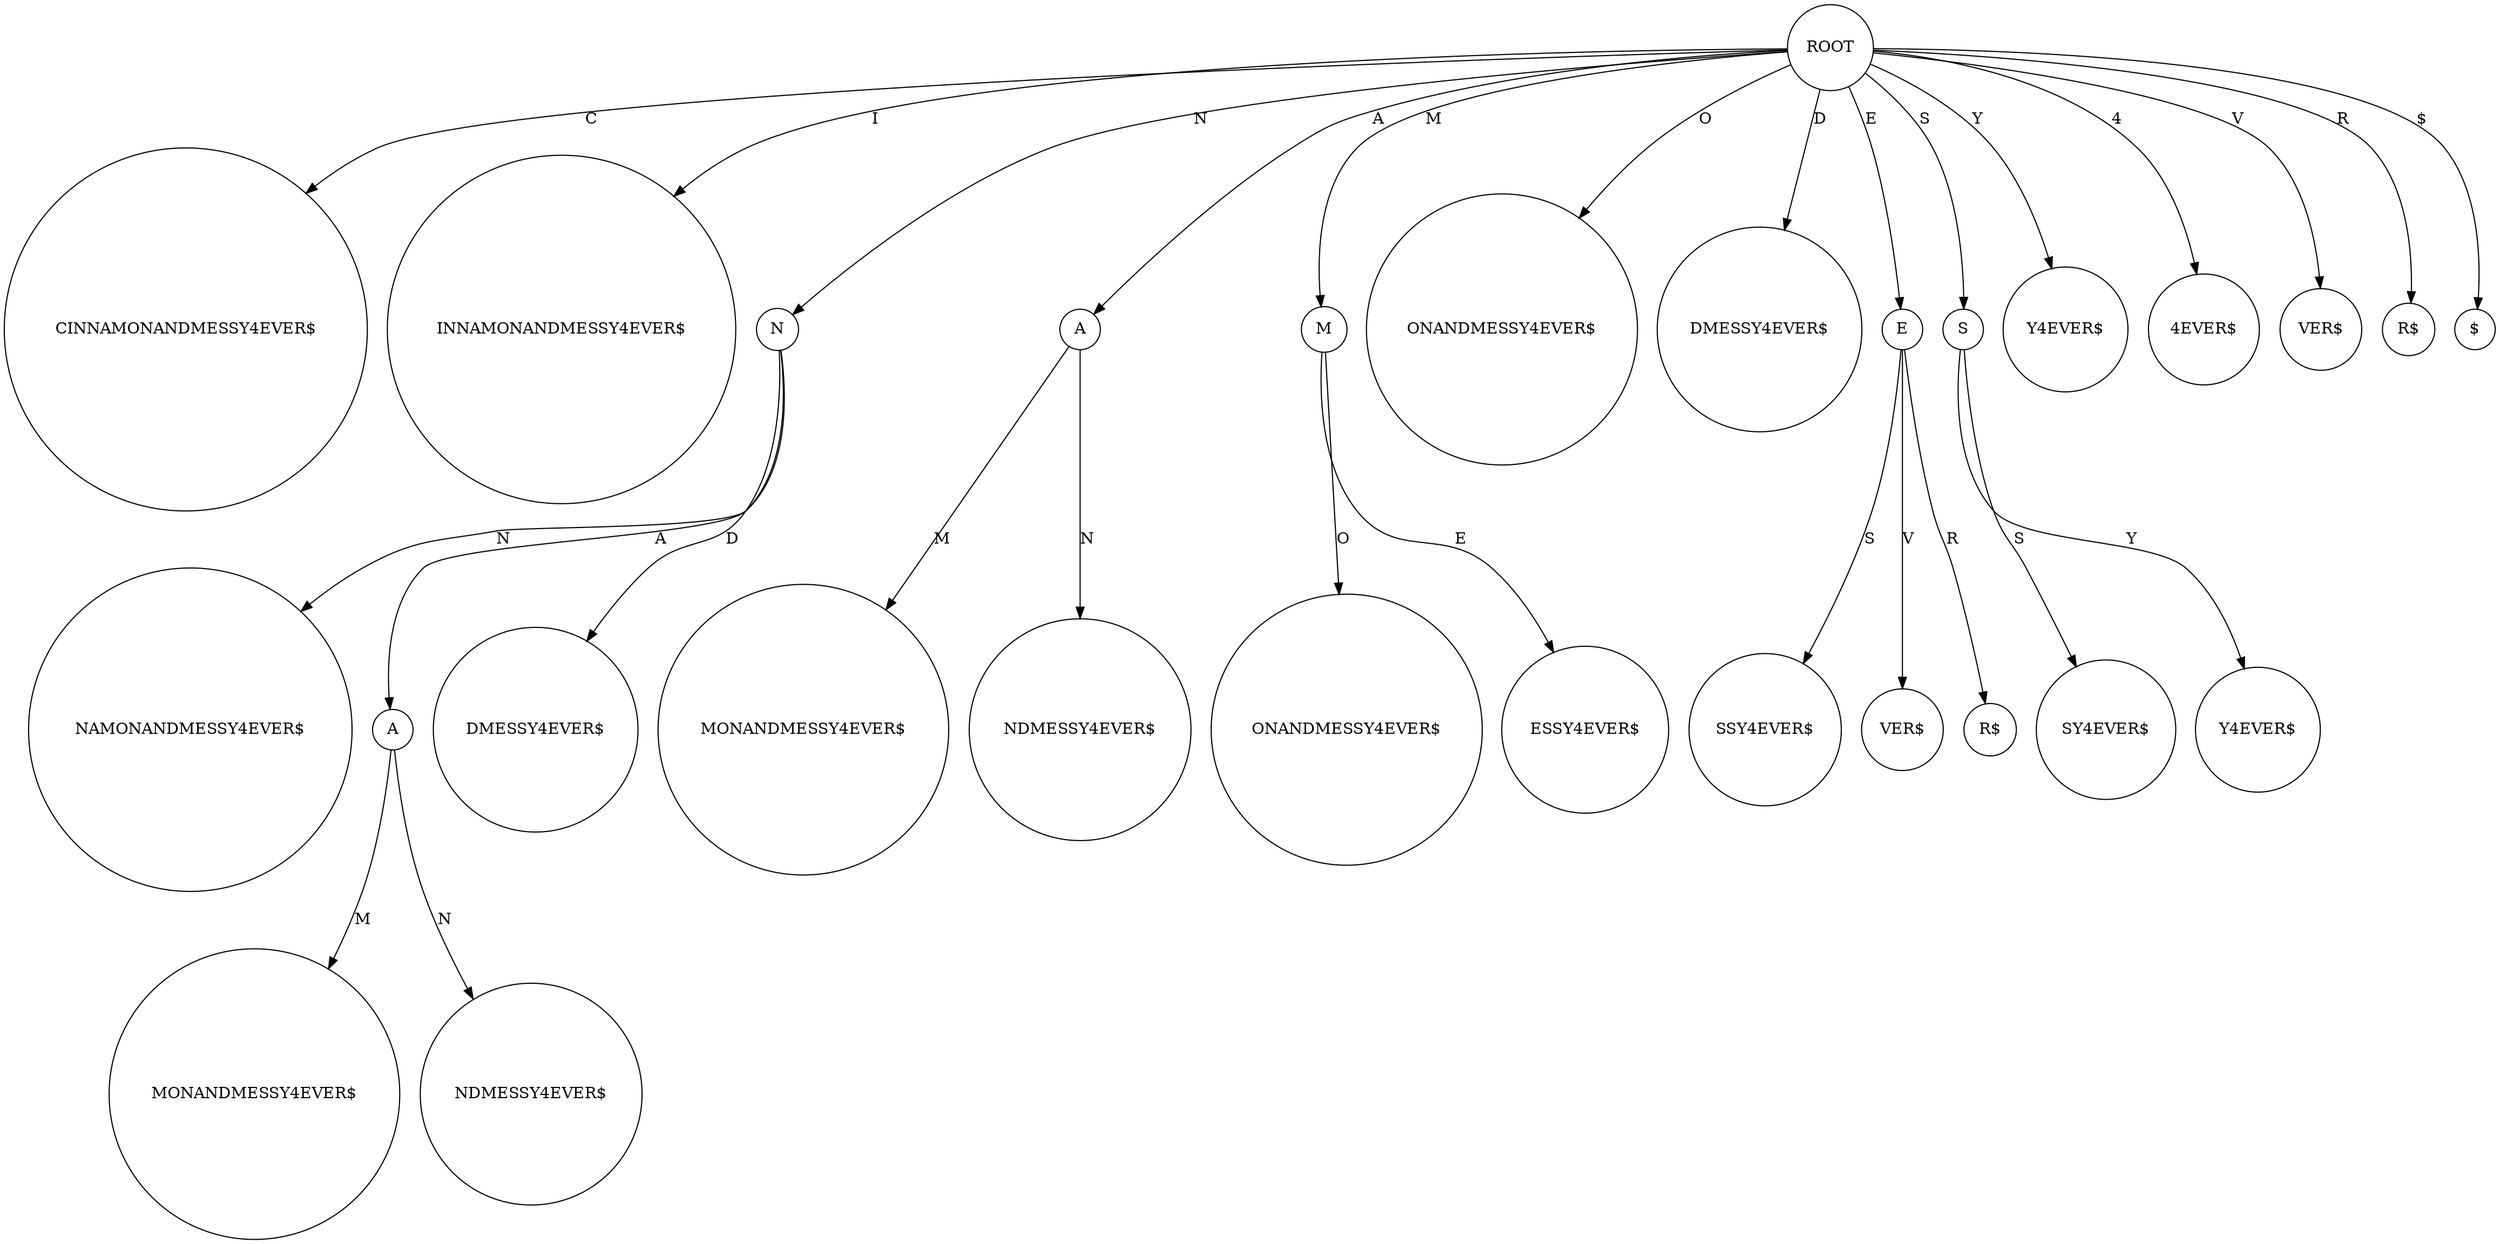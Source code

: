 digraph "Suffix tree" {
  node [shape=circle];
  0 [label="ROOT"];
  0 -> 1 [ label="C" ];
  0 -> 2 [ label="I" ];
  0 -> 4 [ label="N" ];
  0 -> 11 [ label="A" ];
  0 -> 15 [ label="M" ];
  0 -> 8 [ label="O" ];
  0 -> 14 [ label="D" ];
  0 -> 23 [ label="E" ];
  0 -> 19 [ label="S" ];
  0 -> 21 [ label="Y" ];
  0 -> 22 [ label="4" ];
  0 -> 25 [ label="V" ];
  0 -> 27 [ label="R" ];
  0 -> 28 [ label="$" ];
  1 [label="CINNAMONANDMESSY4EVER$"];
  2 [label="INNAMONANDMESSY4EVER$"];
  3 [label="NAMONANDMESSY4EVER$"];
  4 [label="N"];
  4 -> 3 [ label="N" ];
  4 -> 9 [ label="A" ];
  4 -> 13 [ label="D" ];
  5 [label="MONANDMESSY4EVER$"];
  6 [label="MONANDMESSY4EVER$"];
  7 [label="ONANDMESSY4EVER$"];
  8 [label="ONANDMESSY4EVER$"];
  9 [label="A"];
  9 -> 5 [ label="M" ];
  9 -> 10 [ label="N" ];
  10 [label="NDMESSY4EVER$"];
  11 [label="A"];
  11 -> 6 [ label="M" ];
  11 -> 12 [ label="N" ];
  12 [label="NDMESSY4EVER$"];
  13 [label="DMESSY4EVER$"];
  14 [label="DMESSY4EVER$"];
  15 [label="M"];
  15 -> 7 [ label="O" ];
  15 -> 16 [ label="E" ];
  16 [label="ESSY4EVER$"];
  17 [label="SSY4EVER$"];
  18 [label="SY4EVER$"];
  19 [label="S"];
  19 -> 18 [ label="S" ];
  19 -> 20 [ label="Y" ];
  20 [label="Y4EVER$"];
  21 [label="Y4EVER$"];
  22 [label="4EVER$"];
  23 [label="E"];
  23 -> 17 [ label="S" ];
  23 -> 24 [ label="V" ];
  23 -> 26 [ label="R" ];
  24 [label="VER$"];
  25 [label="VER$"];
  26 [label="R$"];
  27 [label="R$"];
  28 [label="$"];
}
